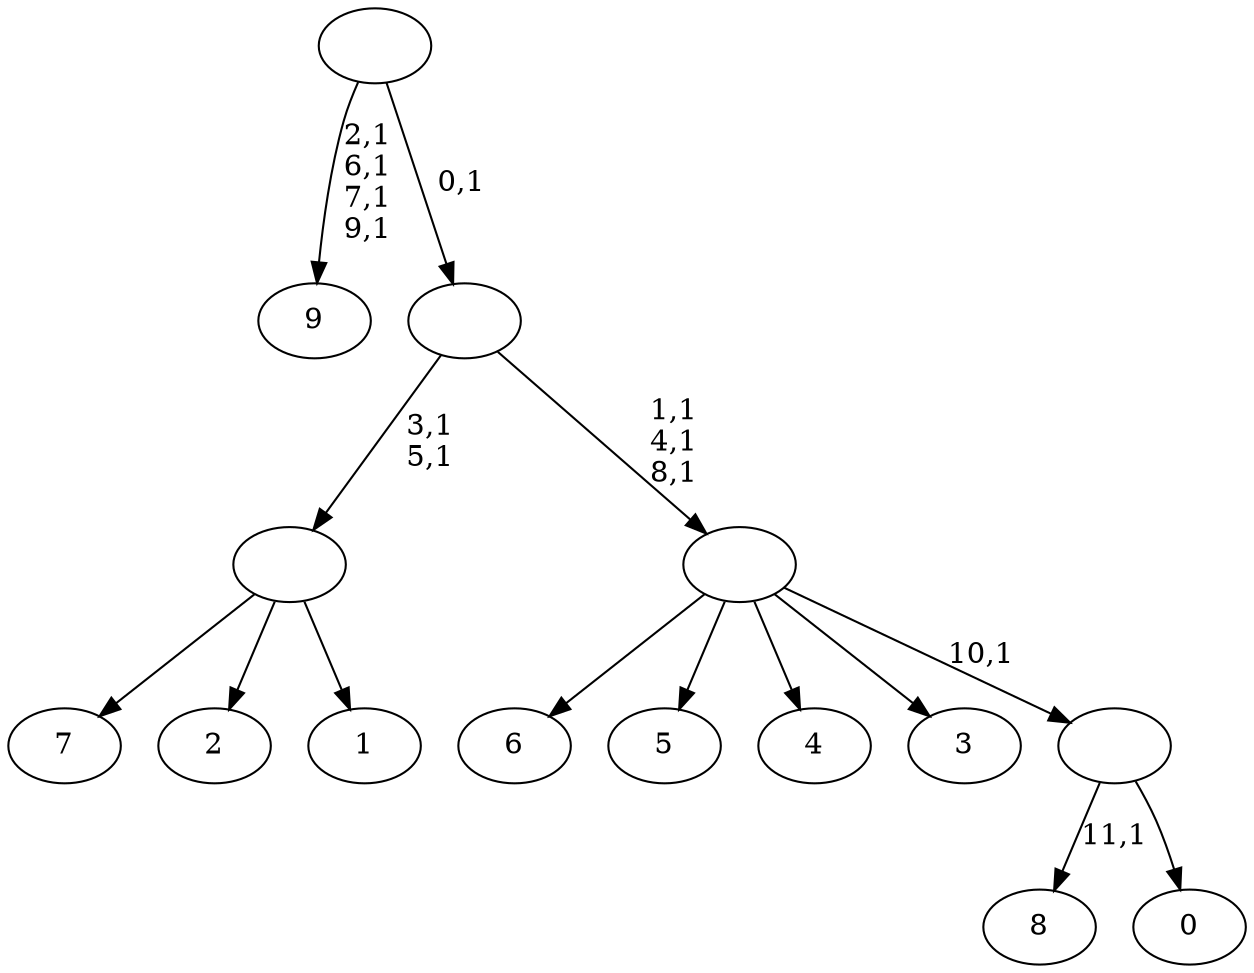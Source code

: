 digraph T {
	22 [label="9"]
	17 [label="8"]
	15 [label="7"]
	14 [label="6"]
	13 [label="5"]
	12 [label="4"]
	11 [label="3"]
	10 [label="2"]
	9 [label="1"]
	8 [label=""]
	6 [label="0"]
	5 [label=""]
	4 [label=""]
	1 [label=""]
	0 [label=""]
	8 -> 15 [label=""]
	8 -> 10 [label=""]
	8 -> 9 [label=""]
	5 -> 17 [label="11,1"]
	5 -> 6 [label=""]
	4 -> 14 [label=""]
	4 -> 13 [label=""]
	4 -> 12 [label=""]
	4 -> 11 [label=""]
	4 -> 5 [label="10,1"]
	1 -> 4 [label="1,1\n4,1\n8,1"]
	1 -> 8 [label="3,1\n5,1"]
	0 -> 22 [label="2,1\n6,1\n7,1\n9,1"]
	0 -> 1 [label="0,1"]
}
